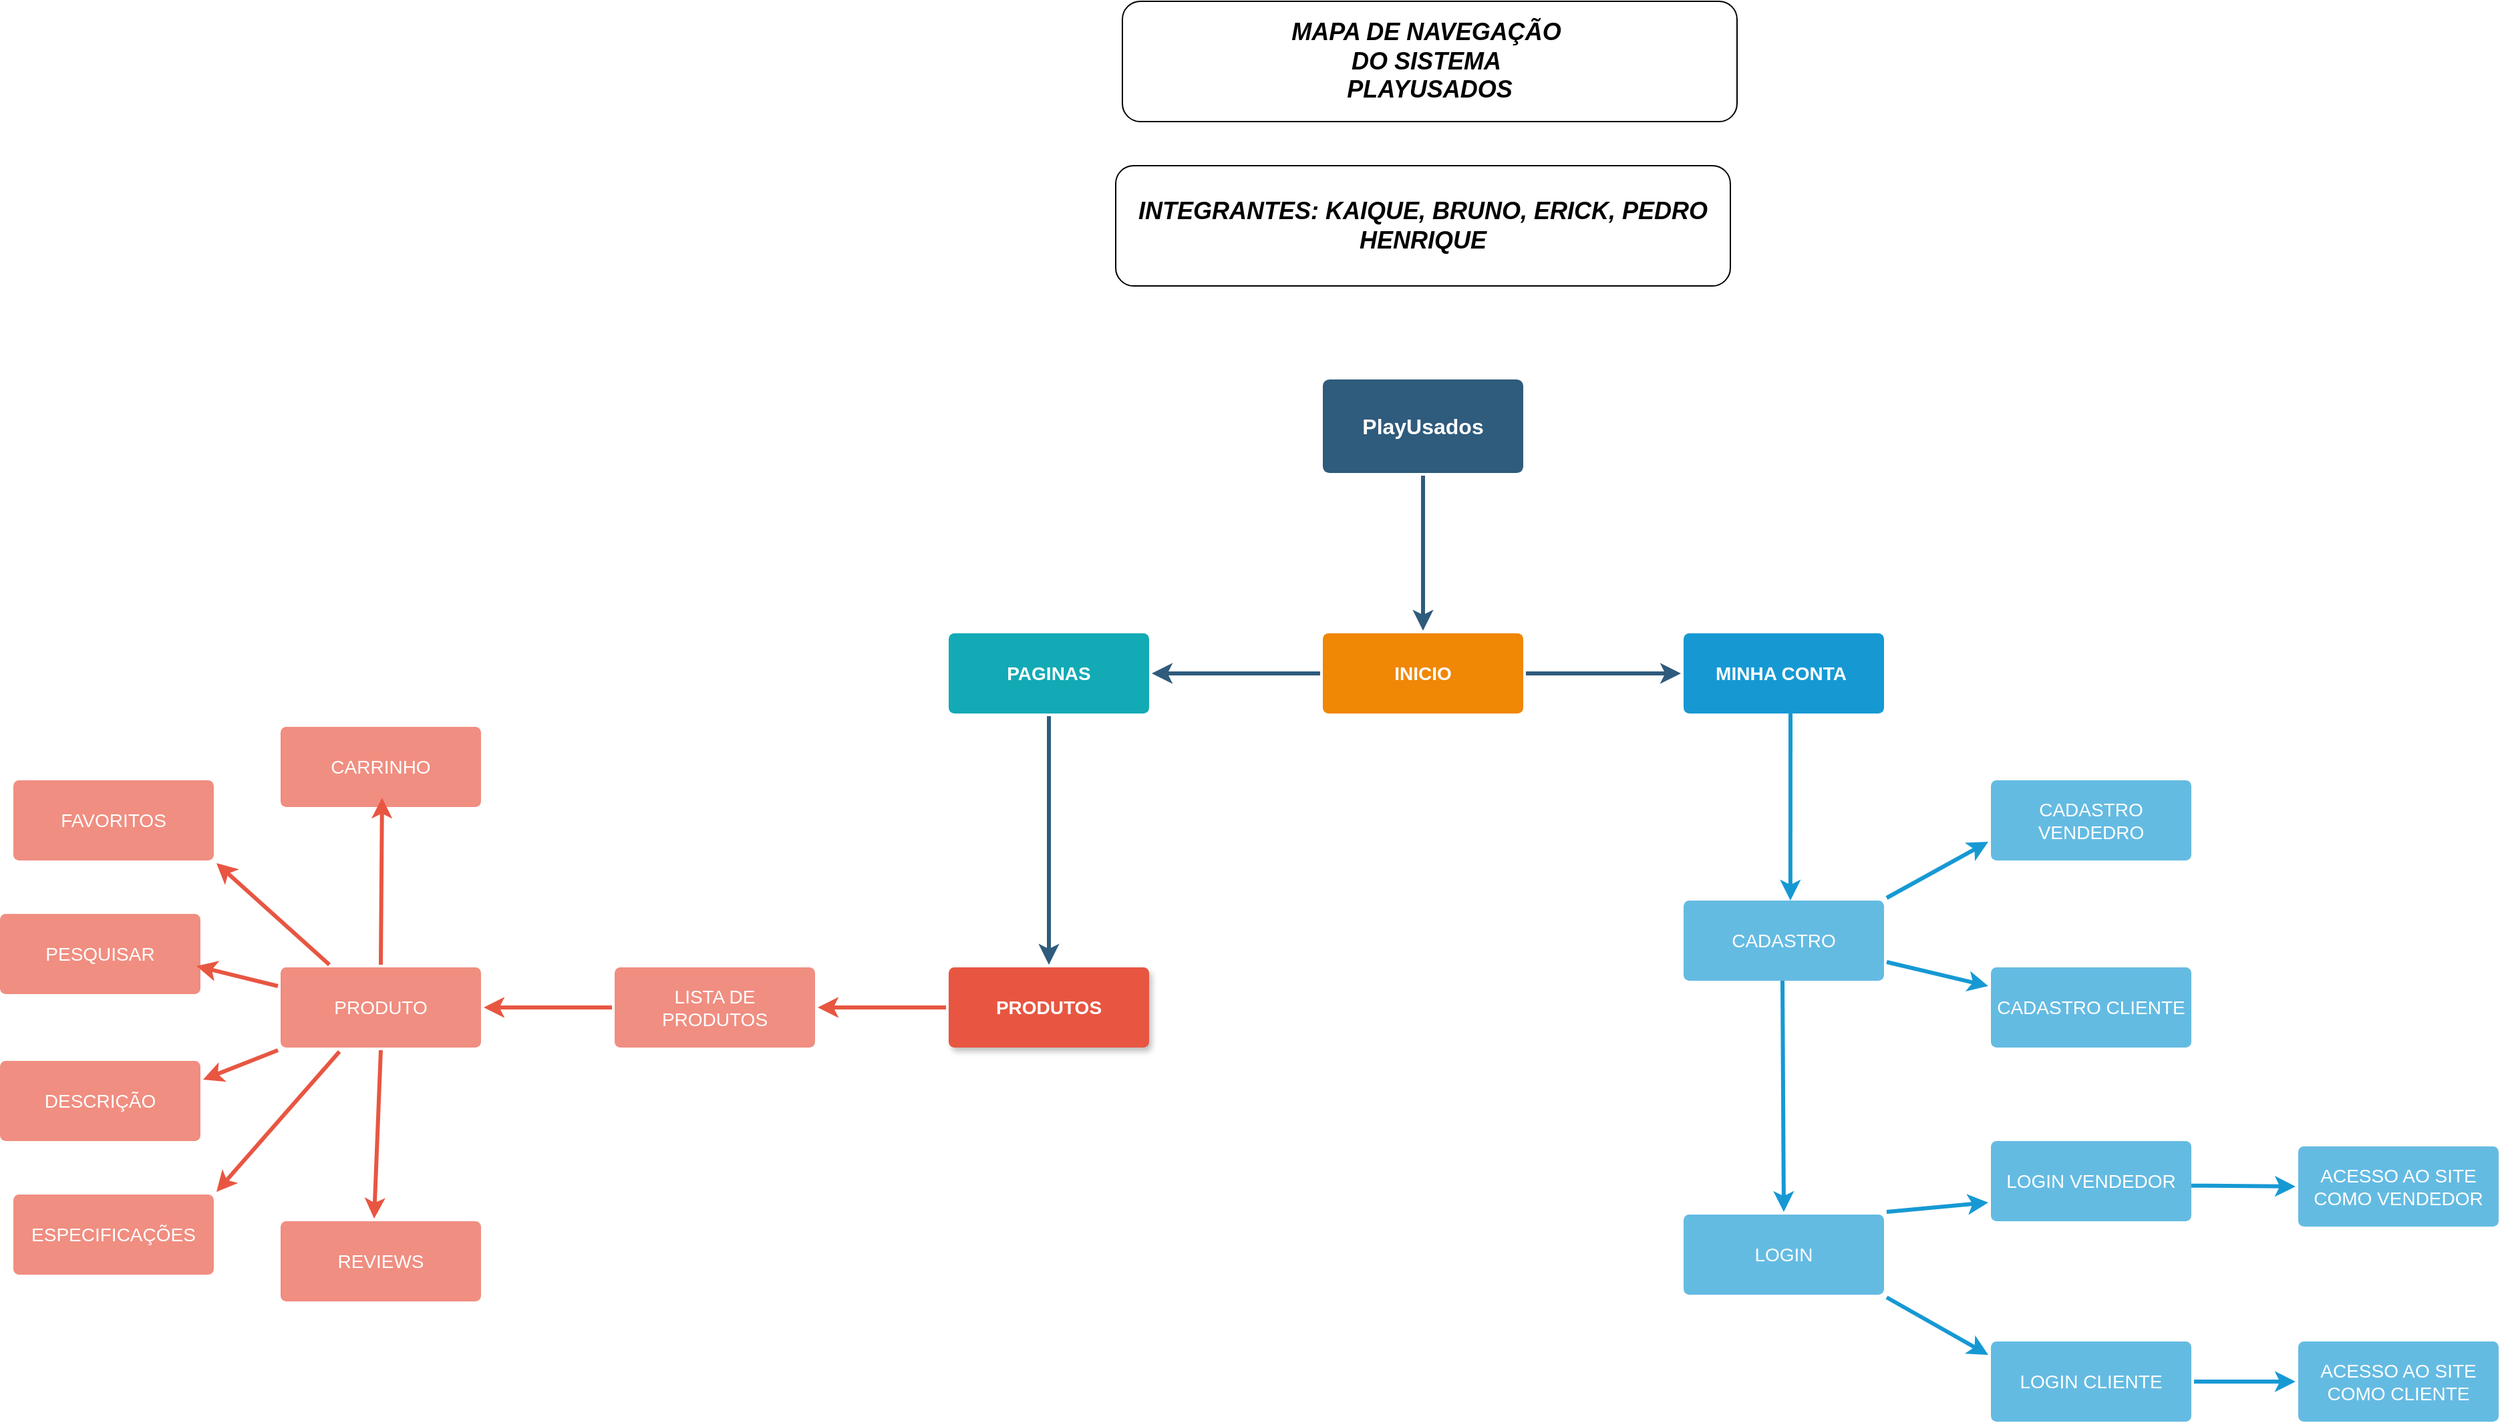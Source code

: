 <mxfile version="24.7.17">
  <diagram id="6a731a19-8d31-9384-78a2-239565b7b9f0" name="Page-1">
    <mxGraphModel dx="3969" dy="1977" grid="1" gridSize="10" guides="1" tooltips="1" connect="1" arrows="1" fold="1" page="1" pageScale="1" pageWidth="1169" pageHeight="827" background="none" math="0" shadow="0">
      <root>
        <mxCell id="0" />
        <mxCell id="1" parent="0" />
        <mxCell id="1745" value="" style="edgeStyle=none;rounded=0;jumpStyle=none;html=1;shadow=0;labelBackgroundColor=none;startArrow=none;startFill=0;endArrow=classic;endFill=1;jettySize=auto;orthogonalLoop=1;strokeColor=#2F5B7C;strokeWidth=3;fontFamily=Helvetica;fontSize=16;fontColor=#23445D;spacing=5;" parent="1" source="1749" target="1764" edge="1">
          <mxGeometry relative="1" as="geometry" />
        </mxCell>
        <mxCell id="1749" value="&lt;font style=&quot;vertical-align: inherit;&quot;&gt;&lt;font style=&quot;vertical-align: inherit;&quot;&gt;&lt;font style=&quot;vertical-align: inherit;&quot;&gt;&lt;font style=&quot;vertical-align: inherit;&quot;&gt;PlayUsados&lt;/font&gt;&lt;/font&gt;&lt;/font&gt;&lt;/font&gt;" style="rounded=1;whiteSpace=wrap;html=1;shadow=0;labelBackgroundColor=none;strokeColor=none;strokeWidth=3;fillColor=#2F5B7C;fontFamily=Helvetica;fontSize=16;fontColor=#FFFFFF;align=center;fontStyle=1;spacing=5;arcSize=7;perimeterSpacing=2;" parent="1" vertex="1">
          <mxGeometry x="510" y="-220" width="150" height="70" as="geometry" />
        </mxCell>
        <mxCell id="1751" value="" style="edgeStyle=none;rounded=1;jumpStyle=none;html=1;shadow=0;labelBackgroundColor=none;startArrow=none;startFill=0;jettySize=auto;orthogonalLoop=1;strokeColor=#E85642;strokeWidth=3;fontFamily=Helvetica;fontSize=14;fontColor=#FFFFFF;spacing=5;fontStyle=1;fillColor=#b0e3e6;" parent="1" source="1753" target="1755" edge="1">
          <mxGeometry relative="1" as="geometry" />
        </mxCell>
        <mxCell id="1753" value="PRODUTOS" style="rounded=1;whiteSpace=wrap;html=1;shadow=1;labelBackgroundColor=none;strokeColor=none;strokeWidth=3;fillColor=#E85642;fontFamily=Helvetica;fontSize=14;fontColor=#FFFFFF;align=center;spacing=5;fontStyle=1;arcSize=7;perimeterSpacing=2;" parent="1" vertex="1">
          <mxGeometry x="230" y="220" width="150" height="60" as="geometry" />
        </mxCell>
        <mxCell id="1755" value="LISTA DE PRODUTOS" style="rounded=1;whiteSpace=wrap;html=1;shadow=0;labelBackgroundColor=none;strokeColor=none;strokeWidth=3;fillColor=#f08e81;fontFamily=Helvetica;fontSize=14;fontColor=#FFFFFF;align=center;spacing=5;fontStyle=0;arcSize=7;perimeterSpacing=2;" parent="1" vertex="1">
          <mxGeometry x="-20" y="220" width="150" height="60" as="geometry" />
        </mxCell>
        <mxCell id="1757" value="" style="edgeStyle=none;rounded=0;jumpStyle=none;html=1;shadow=0;labelBackgroundColor=none;startArrow=none;startFill=0;endArrow=classic;endFill=1;jettySize=auto;orthogonalLoop=1;strokeColor=#1699D3;strokeWidth=3;fontFamily=Helvetica;fontSize=14;fontColor=#FFFFFF;spacing=5;entryX=0.532;entryY=0.031;entryDx=0;entryDy=0;entryPerimeter=0;" parent="1" target="1763" edge="1">
          <mxGeometry relative="1" as="geometry">
            <mxPoint x="860" y="30" as="sourcePoint" />
          </mxGeometry>
        </mxCell>
        <mxCell id="1760" value="MINHA CONTA&amp;nbsp;" style="rounded=1;whiteSpace=wrap;html=1;shadow=0;labelBackgroundColor=none;strokeColor=none;strokeWidth=3;fillColor=#1699d3;fontFamily=Helvetica;fontSize=14;fontColor=#FFFFFF;align=center;spacing=5;fontStyle=1;arcSize=7;perimeterSpacing=2;" parent="1" vertex="1">
          <mxGeometry x="780" y="-30" width="150" height="60" as="geometry" />
        </mxCell>
        <mxCell id="1763" value="CADASTRO" style="rounded=1;whiteSpace=wrap;html=1;shadow=0;labelBackgroundColor=none;strokeColor=none;strokeWidth=3;fillColor=#64bbe2;fontFamily=Helvetica;fontSize=14;fontColor=#FFFFFF;align=center;spacing=5;arcSize=7;perimeterSpacing=2;" parent="1" vertex="1">
          <mxGeometry x="780" y="170" width="150" height="60" as="geometry" />
        </mxCell>
        <mxCell id="1764" value="INICIO" style="rounded=1;whiteSpace=wrap;html=1;shadow=0;labelBackgroundColor=none;strokeColor=none;strokeWidth=3;fillColor=#F08705;fontFamily=Helvetica;fontSize=14;fontColor=#FFFFFF;align=center;spacing=5;fontStyle=1;arcSize=7;perimeterSpacing=2;" parent="1" vertex="1">
          <mxGeometry x="510" y="-30" width="150" height="60" as="geometry" />
        </mxCell>
        <mxCell id="1771" value="PAGINAS" style="rounded=1;whiteSpace=wrap;html=1;shadow=0;labelBackgroundColor=none;strokeColor=none;strokeWidth=3;fillColor=#12aab5;fontFamily=Helvetica;fontSize=14;fontColor=#FFFFFF;align=center;spacing=5;fontStyle=1;arcSize=7;perimeterSpacing=2;" parent="1" vertex="1">
          <mxGeometry x="230" y="-30.0" width="150" height="60" as="geometry" />
        </mxCell>
        <mxCell id="W3Pec5844o2iA3ugPBlG-1783" value="LOGIN" style="rounded=1;whiteSpace=wrap;html=1;shadow=0;labelBackgroundColor=none;strokeColor=none;strokeWidth=3;fillColor=#64bbe2;fontFamily=Helvetica;fontSize=14;fontColor=#FFFFFF;align=center;spacing=5;arcSize=7;perimeterSpacing=2;" parent="1" vertex="1">
          <mxGeometry x="780" y="405" width="150" height="60" as="geometry" />
        </mxCell>
        <mxCell id="W3Pec5844o2iA3ugPBlG-1785" value="CADASTRO VENDEDRO" style="rounded=1;whiteSpace=wrap;html=1;shadow=0;labelBackgroundColor=none;strokeColor=none;strokeWidth=3;fillColor=#64bbe2;fontFamily=Helvetica;fontSize=14;fontColor=#FFFFFF;align=center;spacing=5;arcSize=7;perimeterSpacing=2;" parent="1" vertex="1">
          <mxGeometry x="1010" y="80" width="150" height="60" as="geometry" />
        </mxCell>
        <mxCell id="W3Pec5844o2iA3ugPBlG-1786" value="CADASTRO CLIENTE" style="rounded=1;whiteSpace=wrap;html=1;shadow=0;labelBackgroundColor=none;strokeColor=none;strokeWidth=3;fillColor=#64bbe2;fontFamily=Helvetica;fontSize=14;fontColor=#FFFFFF;align=center;spacing=5;arcSize=7;perimeterSpacing=2;" parent="1" vertex="1">
          <mxGeometry x="1010" y="220" width="150" height="60" as="geometry" />
        </mxCell>
        <mxCell id="W3Pec5844o2iA3ugPBlG-1787" value="" style="edgeStyle=none;rounded=0;jumpStyle=none;html=1;shadow=0;labelBackgroundColor=none;startArrow=none;startFill=0;endArrow=classic;endFill=1;jettySize=auto;orthogonalLoop=1;strokeColor=#1699D3;strokeWidth=3;fontFamily=Helvetica;fontSize=14;fontColor=#FFFFFF;spacing=5;exitX=1;exitY=0;exitDx=0;exitDy=0;entryX=0;entryY=0.75;entryDx=0;entryDy=0;" parent="1" source="1763" target="W3Pec5844o2iA3ugPBlG-1785" edge="1">
          <mxGeometry relative="1" as="geometry">
            <mxPoint x="886" y="136" as="sourcePoint" />
            <mxPoint x="1010" y="30" as="targetPoint" />
            <Array as="points" />
          </mxGeometry>
        </mxCell>
        <mxCell id="W3Pec5844o2iA3ugPBlG-1788" value="" style="edgeStyle=none;rounded=0;jumpStyle=none;html=1;shadow=0;labelBackgroundColor=none;startArrow=none;startFill=0;endArrow=classic;endFill=1;jettySize=auto;orthogonalLoop=1;strokeColor=#1699D3;strokeWidth=3;fontFamily=Helvetica;fontSize=14;fontColor=#FFFFFF;spacing=5;exitX=1;exitY=0.75;exitDx=0;exitDy=0;entryX=0;entryY=0.25;entryDx=0;entryDy=0;" parent="1" source="1763" target="W3Pec5844o2iA3ugPBlG-1786" edge="1">
          <mxGeometry relative="1" as="geometry">
            <mxPoint x="952" y="168" as="sourcePoint" />
            <mxPoint x="1008" y="136" as="targetPoint" />
            <Array as="points" />
          </mxGeometry>
        </mxCell>
        <mxCell id="W3Pec5844o2iA3ugPBlG-1789" value="LOGIN VENDEDOR" style="rounded=1;whiteSpace=wrap;html=1;shadow=0;labelBackgroundColor=none;strokeColor=none;strokeWidth=3;fillColor=#64bbe2;fontFamily=Helvetica;fontSize=14;fontColor=#FFFFFF;align=center;spacing=5;arcSize=7;perimeterSpacing=2;" parent="1" vertex="1">
          <mxGeometry x="1010" y="350" width="150" height="60" as="geometry" />
        </mxCell>
        <mxCell id="W3Pec5844o2iA3ugPBlG-1790" value="LOGIN CLIENTE" style="rounded=1;whiteSpace=wrap;html=1;shadow=0;labelBackgroundColor=none;strokeColor=none;strokeWidth=3;fillColor=#64bbe2;fontFamily=Helvetica;fontSize=14;fontColor=#FFFFFF;align=center;spacing=5;arcSize=7;perimeterSpacing=2;" parent="1" vertex="1">
          <mxGeometry x="1010" y="500" width="150" height="60" as="geometry" />
        </mxCell>
        <mxCell id="W3Pec5844o2iA3ugPBlG-1791" value="" style="edgeStyle=none;rounded=0;jumpStyle=none;html=1;shadow=0;labelBackgroundColor=none;startArrow=none;startFill=0;endArrow=classic;endFill=1;jettySize=auto;orthogonalLoop=1;strokeColor=#1699D3;strokeWidth=3;fontFamily=Helvetica;fontSize=14;fontColor=#FFFFFF;spacing=5;exitX=1;exitY=1;exitDx=0;exitDy=0;" parent="1" source="W3Pec5844o2iA3ugPBlG-1783" edge="1">
          <mxGeometry relative="1" as="geometry">
            <mxPoint x="982" y="462" as="sourcePoint" />
            <mxPoint x="1008" y="510" as="targetPoint" />
            <Array as="points" />
          </mxGeometry>
        </mxCell>
        <mxCell id="W3Pec5844o2iA3ugPBlG-1792" value="" style="edgeStyle=none;rounded=0;jumpStyle=none;html=1;shadow=0;labelBackgroundColor=none;startArrow=none;startFill=0;endArrow=classic;endFill=1;jettySize=auto;orthogonalLoop=1;strokeColor=#1699D3;strokeWidth=3;fontFamily=Helvetica;fontSize=14;fontColor=#FFFFFF;spacing=5;entryX=0;entryY=0.75;entryDx=0;entryDy=0;exitX=1;exitY=0;exitDx=0;exitDy=0;" parent="1" source="W3Pec5844o2iA3ugPBlG-1783" target="W3Pec5844o2iA3ugPBlG-1789" edge="1">
          <mxGeometry relative="1" as="geometry">
            <mxPoint x="930" y="420" as="sourcePoint" />
            <mxPoint x="1006" y="446" as="targetPoint" />
            <Array as="points" />
          </mxGeometry>
        </mxCell>
        <mxCell id="W3Pec5844o2iA3ugPBlG-1793" value="PRODUTO" style="rounded=1;whiteSpace=wrap;html=1;shadow=0;labelBackgroundColor=none;strokeColor=none;strokeWidth=3;fillColor=#f08e81;fontFamily=Helvetica;fontSize=14;fontColor=#FFFFFF;align=center;spacing=5;fontStyle=0;arcSize=7;perimeterSpacing=2;" parent="1" vertex="1">
          <mxGeometry x="-270" y="220" width="150" height="60" as="geometry" />
        </mxCell>
        <mxCell id="W3Pec5844o2iA3ugPBlG-1794" value="" style="edgeStyle=none;rounded=1;jumpStyle=none;html=1;shadow=0;labelBackgroundColor=none;startArrow=none;startFill=0;jettySize=auto;orthogonalLoop=1;strokeColor=#E85642;strokeWidth=3;fontFamily=Helvetica;fontSize=14;fontColor=#FFFFFF;spacing=5;fontStyle=1;fillColor=#b0e3e6;entryX=1;entryY=0.5;entryDx=0;entryDy=0;exitX=0;exitY=0.5;exitDx=0;exitDy=0;" parent="1" source="1755" target="W3Pec5844o2iA3ugPBlG-1793" edge="1">
          <mxGeometry relative="1" as="geometry">
            <mxPoint x="-20" y="220" as="sourcePoint" />
            <mxPoint x="-116" y="219.5" as="targetPoint" />
          </mxGeometry>
        </mxCell>
        <mxCell id="W3Pec5844o2iA3ugPBlG-1795" value="REVIEWS" style="rounded=1;whiteSpace=wrap;html=1;shadow=0;labelBackgroundColor=none;strokeColor=none;strokeWidth=3;fillColor=#f08e81;fontFamily=Helvetica;fontSize=14;fontColor=#FFFFFF;align=center;spacing=5;fontStyle=0;arcSize=7;perimeterSpacing=2;" parent="1" vertex="1">
          <mxGeometry x="-270" y="410" width="150" height="60" as="geometry" />
        </mxCell>
        <mxCell id="W3Pec5844o2iA3ugPBlG-1796" value="ESPECIFICAÇÕES" style="rounded=1;whiteSpace=wrap;html=1;shadow=0;labelBackgroundColor=none;strokeColor=none;strokeWidth=3;fillColor=#f08e81;fontFamily=Helvetica;fontSize=14;fontColor=#FFFFFF;align=center;spacing=5;fontStyle=0;arcSize=7;perimeterSpacing=2;" parent="1" vertex="1">
          <mxGeometry x="-470" y="390" width="150" height="60" as="geometry" />
        </mxCell>
        <mxCell id="W3Pec5844o2iA3ugPBlG-1797" value="DESCRIÇÃO" style="rounded=1;whiteSpace=wrap;html=1;shadow=0;labelBackgroundColor=none;strokeColor=none;strokeWidth=3;fillColor=#f08e81;fontFamily=Helvetica;fontSize=14;fontColor=#FFFFFF;align=center;spacing=5;fontStyle=0;arcSize=7;perimeterSpacing=2;" parent="1" vertex="1">
          <mxGeometry x="-480" y="290" width="150" height="60" as="geometry" />
        </mxCell>
        <mxCell id="W3Pec5844o2iA3ugPBlG-1798" value="PESQUISAR" style="rounded=1;whiteSpace=wrap;html=1;shadow=0;labelBackgroundColor=none;strokeColor=none;strokeWidth=3;fillColor=#f08e81;fontFamily=Helvetica;fontSize=14;fontColor=#FFFFFF;align=center;spacing=5;fontStyle=0;arcSize=7;perimeterSpacing=2;" parent="1" vertex="1">
          <mxGeometry x="-480" y="180" width="150" height="60" as="geometry" />
        </mxCell>
        <mxCell id="W3Pec5844o2iA3ugPBlG-1799" value="FAVORITOS" style="rounded=1;whiteSpace=wrap;html=1;shadow=0;labelBackgroundColor=none;strokeColor=none;strokeWidth=3;fillColor=#f08e81;fontFamily=Helvetica;fontSize=14;fontColor=#FFFFFF;align=center;spacing=5;fontStyle=0;arcSize=7;perimeterSpacing=2;" parent="1" vertex="1">
          <mxGeometry x="-470" y="80" width="150" height="60" as="geometry" />
        </mxCell>
        <mxCell id="W3Pec5844o2iA3ugPBlG-1800" value="CARRINHO" style="rounded=1;whiteSpace=wrap;html=1;shadow=0;labelBackgroundColor=none;strokeColor=none;strokeWidth=3;fillColor=#f08e81;fontFamily=Helvetica;fontSize=14;fontColor=#FFFFFF;align=center;spacing=5;fontStyle=0;arcSize=7;perimeterSpacing=2;" parent="1" vertex="1">
          <mxGeometry x="-270" y="40" width="150" height="60" as="geometry" />
        </mxCell>
        <mxCell id="W3Pec5844o2iA3ugPBlG-1801" value="" style="edgeStyle=none;rounded=1;jumpStyle=none;html=1;shadow=0;labelBackgroundColor=none;startArrow=none;startFill=0;jettySize=auto;orthogonalLoop=1;strokeColor=#E85642;strokeWidth=3;fontFamily=Helvetica;fontSize=14;fontColor=#FFFFFF;spacing=5;fontStyle=1;fillColor=#b0e3e6;entryX=0.636;entryY=1.016;entryDx=0;entryDy=0;exitX=0.5;exitY=0;exitDx=0;exitDy=0;entryPerimeter=0;" parent="1" source="W3Pec5844o2iA3ugPBlG-1793" edge="1">
          <mxGeometry relative="1" as="geometry">
            <mxPoint x="-174" y="150" as="sourcePoint" />
            <mxPoint x="-194.056" y="93.024" as="targetPoint" />
          </mxGeometry>
        </mxCell>
        <mxCell id="W3Pec5844o2iA3ugPBlG-1802" value="" style="edgeStyle=none;rounded=1;jumpStyle=none;html=1;shadow=0;labelBackgroundColor=none;startArrow=none;startFill=0;jettySize=auto;orthogonalLoop=1;strokeColor=#E85642;strokeWidth=3;fontFamily=Helvetica;fontSize=14;fontColor=#FFFFFF;spacing=5;fontStyle=1;fillColor=#b0e3e6;entryX=1;entryY=1;entryDx=0;entryDy=0;exitX=0.25;exitY=0;exitDx=0;exitDy=0;" parent="1" source="W3Pec5844o2iA3ugPBlG-1793" target="W3Pec5844o2iA3ugPBlG-1799" edge="1">
          <mxGeometry relative="1" as="geometry">
            <mxPoint x="-234" y="140" as="sourcePoint" />
            <mxPoint x="-330" y="140" as="targetPoint" />
          </mxGeometry>
        </mxCell>
        <mxCell id="W3Pec5844o2iA3ugPBlG-1803" value="" style="edgeStyle=none;rounded=1;jumpStyle=none;html=1;shadow=0;labelBackgroundColor=none;startArrow=none;startFill=0;jettySize=auto;orthogonalLoop=1;strokeColor=#E85642;strokeWidth=3;fontFamily=Helvetica;fontSize=14;fontColor=#FFFFFF;spacing=5;fontStyle=1;fillColor=#b0e3e6;entryX=0.968;entryY=0.641;entryDx=0;entryDy=0;exitX=0;exitY=0.25;exitDx=0;exitDy=0;entryPerimeter=0;" parent="1" source="W3Pec5844o2iA3ugPBlG-1793" target="W3Pec5844o2iA3ugPBlG-1798" edge="1">
          <mxGeometry relative="1" as="geometry">
            <mxPoint x="-264" y="209.5" as="sourcePoint" />
            <mxPoint x="-360" y="209.5" as="targetPoint" />
          </mxGeometry>
        </mxCell>
        <mxCell id="W3Pec5844o2iA3ugPBlG-1804" value="" style="edgeStyle=none;rounded=1;jumpStyle=none;html=1;shadow=0;labelBackgroundColor=none;startArrow=none;startFill=0;jettySize=auto;orthogonalLoop=1;strokeColor=#E85642;strokeWidth=3;fontFamily=Helvetica;fontSize=14;fontColor=#FFFFFF;spacing=5;fontStyle=1;fillColor=#b0e3e6;entryX=1;entryY=0.25;entryDx=0;entryDy=0;exitX=0;exitY=1;exitDx=0;exitDy=0;" parent="1" source="W3Pec5844o2iA3ugPBlG-1793" target="W3Pec5844o2iA3ugPBlG-1797" edge="1">
          <mxGeometry relative="1" as="geometry">
            <mxPoint x="-254" y="330" as="sourcePoint" />
            <mxPoint x="-350" y="330" as="targetPoint" />
          </mxGeometry>
        </mxCell>
        <mxCell id="W3Pec5844o2iA3ugPBlG-1805" value="" style="edgeStyle=none;rounded=1;jumpStyle=none;html=1;shadow=0;labelBackgroundColor=none;startArrow=none;startFill=0;jettySize=auto;orthogonalLoop=1;strokeColor=#E85642;strokeWidth=3;fontFamily=Helvetica;fontSize=14;fontColor=#FFFFFF;spacing=5;fontStyle=1;fillColor=#b0e3e6;entryX=1;entryY=0;entryDx=0;entryDy=0;exitX=0.299;exitY=1.016;exitDx=0;exitDy=0;exitPerimeter=0;" parent="1" source="W3Pec5844o2iA3ugPBlG-1793" target="W3Pec5844o2iA3ugPBlG-1796" edge="1">
          <mxGeometry relative="1" as="geometry">
            <mxPoint x="-204" y="349" as="sourcePoint" />
            <mxPoint x="-300" y="349" as="targetPoint" />
          </mxGeometry>
        </mxCell>
        <mxCell id="W3Pec5844o2iA3ugPBlG-1806" value="" style="edgeStyle=none;rounded=1;jumpStyle=none;html=1;shadow=0;labelBackgroundColor=none;startArrow=none;startFill=0;jettySize=auto;orthogonalLoop=1;strokeColor=#E85642;strokeWidth=3;fontFamily=Helvetica;fontSize=14;fontColor=#FFFFFF;spacing=5;fontStyle=1;fillColor=#b0e3e6;exitX=0.5;exitY=1;exitDx=0;exitDy=0;" parent="1" source="W3Pec5844o2iA3ugPBlG-1793" edge="1">
          <mxGeometry relative="1" as="geometry">
            <mxPoint x="-167" y="290" as="sourcePoint" />
            <mxPoint x="-200" y="408" as="targetPoint" />
          </mxGeometry>
        </mxCell>
        <mxCell id="_O_SmqVx3DDa_6lQG0UX-1773" value="" style="edgeStyle=none;rounded=0;jumpStyle=none;html=1;shadow=0;labelBackgroundColor=none;startArrow=none;startFill=0;endArrow=classic;endFill=1;jettySize=auto;orthogonalLoop=1;strokeColor=#2F5B7C;strokeWidth=3;fontFamily=Helvetica;fontSize=16;fontColor=#23445D;spacing=5;exitX=0.5;exitY=1;exitDx=0;exitDy=0;" edge="1" parent="1" source="1771" target="1753">
          <mxGeometry relative="1" as="geometry">
            <mxPoint x="300" y="30" as="sourcePoint" />
            <mxPoint x="300" y="146" as="targetPoint" />
          </mxGeometry>
        </mxCell>
        <mxCell id="_O_SmqVx3DDa_6lQG0UX-1775" value="" style="edgeStyle=none;rounded=0;jumpStyle=none;html=1;shadow=0;labelBackgroundColor=none;startArrow=none;startFill=0;endArrow=classic;endFill=1;jettySize=auto;orthogonalLoop=1;strokeColor=#2F5B7C;strokeWidth=3;fontFamily=Helvetica;fontSize=16;fontColor=#23445D;spacing=5;exitX=0;exitY=0.5;exitDx=0;exitDy=0;entryX=1;entryY=0.5;entryDx=0;entryDy=0;" edge="1" parent="1" source="1764" target="1771">
          <mxGeometry relative="1" as="geometry">
            <mxPoint x="315" y="42" as="sourcePoint" />
            <mxPoint x="315" y="228" as="targetPoint" />
          </mxGeometry>
        </mxCell>
        <mxCell id="_O_SmqVx3DDa_6lQG0UX-1776" value="" style="edgeStyle=none;rounded=0;jumpStyle=none;html=1;shadow=0;labelBackgroundColor=none;startArrow=none;startFill=0;endArrow=classic;endFill=1;jettySize=auto;orthogonalLoop=1;strokeColor=#2F5B7C;strokeWidth=3;fontFamily=Helvetica;fontSize=16;fontColor=#23445D;spacing=5;exitX=1;exitY=0.5;exitDx=0;exitDy=0;entryX=0;entryY=0.5;entryDx=0;entryDy=0;" edge="1" parent="1" source="1764" target="1760">
          <mxGeometry relative="1" as="geometry">
            <mxPoint x="518" y="10" as="sourcePoint" />
            <mxPoint x="778" as="targetPoint" />
          </mxGeometry>
        </mxCell>
        <mxCell id="_O_SmqVx3DDa_6lQG0UX-1785" value="" style="edgeStyle=none;rounded=0;jumpStyle=none;html=1;shadow=0;labelBackgroundColor=none;startArrow=none;startFill=0;endArrow=classic;endFill=1;jettySize=auto;orthogonalLoop=1;strokeColor=#1699D3;strokeWidth=3;fontFamily=Helvetica;fontSize=14;fontColor=#FFFFFF;spacing=5;entryX=0.5;entryY=0;entryDx=0;entryDy=0;" edge="1" parent="1" target="W3Pec5844o2iA3ugPBlG-1783">
          <mxGeometry relative="1" as="geometry">
            <mxPoint x="854" y="230" as="sourcePoint" />
            <mxPoint x="854" y="370" as="targetPoint" />
          </mxGeometry>
        </mxCell>
        <mxCell id="_O_SmqVx3DDa_6lQG0UX-1786" value="ACESSO AO SITE COMO VENDEDOR" style="rounded=1;whiteSpace=wrap;html=1;shadow=0;labelBackgroundColor=none;strokeColor=none;strokeWidth=3;fillColor=#64bbe2;fontFamily=Helvetica;fontSize=14;fontColor=#FFFFFF;align=center;spacing=5;arcSize=7;perimeterSpacing=2;" vertex="1" parent="1">
          <mxGeometry x="1240" y="354" width="150" height="60" as="geometry" />
        </mxCell>
        <mxCell id="_O_SmqVx3DDa_6lQG0UX-1787" value="ACESSO AO SITE COMO CLIENTE" style="rounded=1;whiteSpace=wrap;html=1;shadow=0;labelBackgroundColor=none;strokeColor=none;strokeWidth=3;fillColor=#64bbe2;fontFamily=Helvetica;fontSize=14;fontColor=#FFFFFF;align=center;spacing=5;arcSize=7;perimeterSpacing=2;" vertex="1" parent="1">
          <mxGeometry x="1240" y="500" width="150" height="60" as="geometry" />
        </mxCell>
        <mxCell id="_O_SmqVx3DDa_6lQG0UX-1788" value="" style="edgeStyle=none;rounded=0;jumpStyle=none;html=1;shadow=0;labelBackgroundColor=none;startArrow=none;startFill=0;endArrow=classic;endFill=1;jettySize=auto;orthogonalLoop=1;strokeColor=#1699D3;strokeWidth=3;fontFamily=Helvetica;fontSize=14;fontColor=#FFFFFF;spacing=5;exitX=1;exitY=0.5;exitDx=0;exitDy=0;entryX=0;entryY=0.5;entryDx=0;entryDy=0;" edge="1" parent="1" source="W3Pec5844o2iA3ugPBlG-1790" target="_O_SmqVx3DDa_6lQG0UX-1787">
          <mxGeometry relative="1" as="geometry">
            <mxPoint x="1160" y="500" as="sourcePoint" />
            <mxPoint x="1236" y="543" as="targetPoint" />
            <Array as="points" />
          </mxGeometry>
        </mxCell>
        <mxCell id="_O_SmqVx3DDa_6lQG0UX-1789" value="" style="edgeStyle=none;rounded=0;jumpStyle=none;html=1;shadow=0;labelBackgroundColor=none;startArrow=none;startFill=0;endArrow=classic;endFill=1;jettySize=auto;orthogonalLoop=1;strokeColor=#1699D3;strokeWidth=3;fontFamily=Helvetica;fontSize=14;fontColor=#FFFFFF;spacing=5;exitX=1;exitY=0.5;exitDx=0;exitDy=0;entryX=0;entryY=0.5;entryDx=0;entryDy=0;" edge="1" parent="1" target="_O_SmqVx3DDa_6lQG0UX-1786">
          <mxGeometry relative="1" as="geometry">
            <mxPoint x="1160" y="383.33" as="sourcePoint" />
            <mxPoint x="1236" y="383.33" as="targetPoint" />
            <Array as="points" />
          </mxGeometry>
        </mxCell>
        <mxCell id="_O_SmqVx3DDa_6lQG0UX-1790" value="&lt;b&gt;&lt;i&gt;&lt;font style=&quot;font-size: 18px;&quot;&gt;MAPA DE NAVEGAÇÃO&amp;nbsp;&lt;/font&gt;&lt;/i&gt;&lt;/b&gt;&lt;div&gt;&lt;b&gt;&lt;i&gt;&lt;font style=&quot;font-size: 18px;&quot;&gt;DO&amp;nbsp;&lt;/font&gt;&lt;/i&gt;&lt;/b&gt;&lt;b style=&quot;background-color: initial;&quot;&gt;&lt;i&gt;&lt;font style=&quot;font-size: 18px;&quot;&gt;SISTEMA&amp;nbsp;&lt;/font&gt;&lt;/i&gt;&lt;/b&gt;&lt;div&gt;&lt;b&gt;&lt;i&gt;&lt;font style=&quot;font-size: 18px;&quot;&gt;PLAYUSADOS&lt;/font&gt;&lt;/i&gt;&lt;/b&gt;&lt;/div&gt;&lt;/div&gt;" style="rounded=1;whiteSpace=wrap;html=1;" vertex="1" parent="1">
          <mxGeometry x="360" y="-503" width="460" height="90" as="geometry" />
        </mxCell>
        <mxCell id="_O_SmqVx3DDa_6lQG0UX-1791" value="&lt;span style=&quot;font-size: 18px;&quot;&gt;&lt;b&gt;&lt;i&gt;INTEGRANTES: KAIQUE, BRUNO, ERICK, PEDRO HENRIQUE&lt;/i&gt;&lt;/b&gt;&lt;/span&gt;" style="rounded=1;whiteSpace=wrap;html=1;" vertex="1" parent="1">
          <mxGeometry x="355" y="-380" width="460" height="90" as="geometry" />
        </mxCell>
      </root>
    </mxGraphModel>
  </diagram>
</mxfile>
